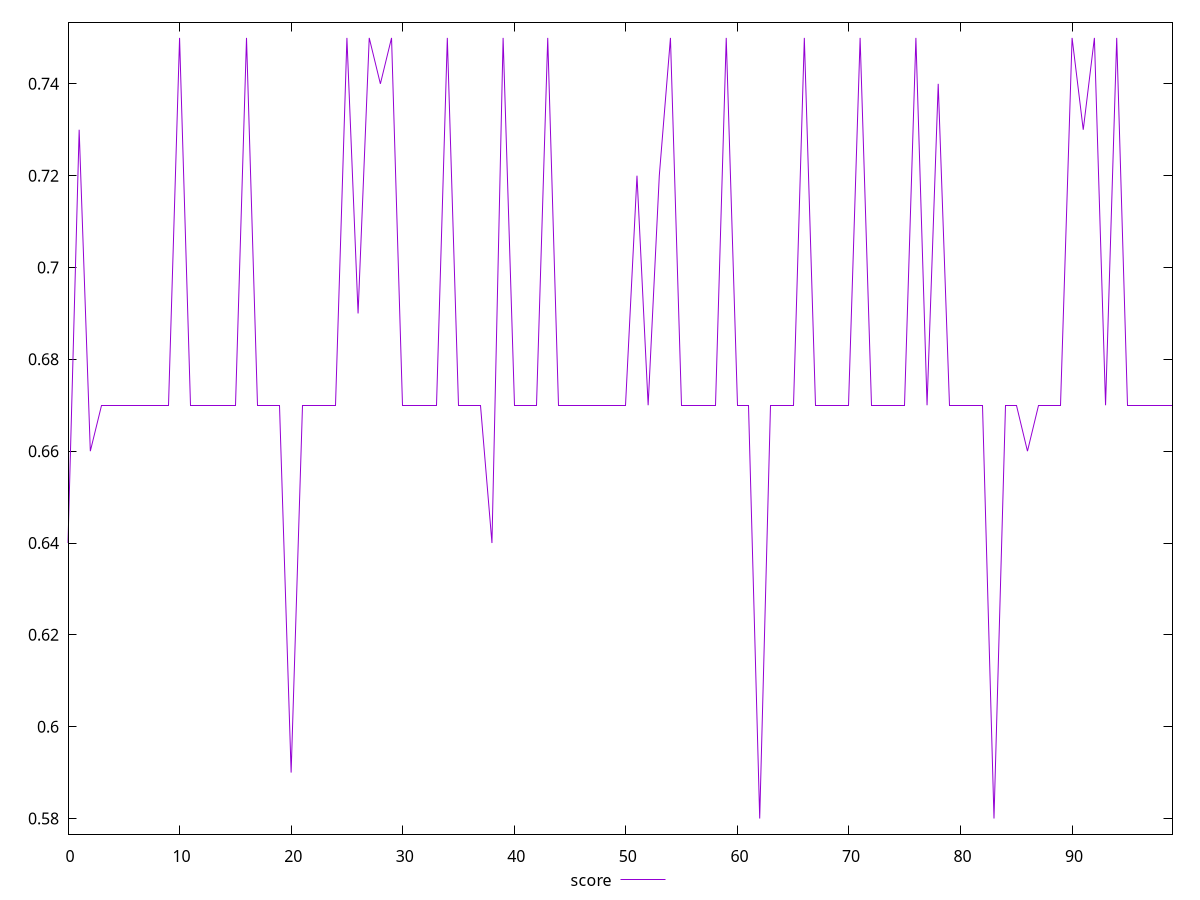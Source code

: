 reset

$score <<EOF
0 0.64
1 0.73
2 0.66
3 0.67
4 0.67
5 0.67
6 0.67
7 0.67
8 0.67
9 0.67
10 0.75
11 0.67
12 0.67
13 0.67
14 0.67
15 0.67
16 0.75
17 0.67
18 0.67
19 0.67
20 0.59
21 0.67
22 0.67
23 0.67
24 0.67
25 0.75
26 0.69
27 0.75
28 0.74
29 0.75
30 0.67
31 0.67
32 0.67
33 0.67
34 0.75
35 0.67
36 0.67
37 0.67
38 0.64
39 0.75
40 0.67
41 0.67
42 0.67
43 0.75
44 0.67
45 0.67
46 0.67
47 0.67
48 0.67
49 0.67
50 0.67
51 0.72
52 0.67
53 0.72
54 0.75
55 0.67
56 0.67
57 0.67
58 0.67
59 0.75
60 0.67
61 0.67
62 0.58
63 0.67
64 0.67
65 0.67
66 0.75
67 0.67
68 0.67
69 0.67
70 0.67
71 0.75
72 0.67
73 0.67
74 0.67
75 0.67
76 0.75
77 0.67
78 0.74
79 0.67
80 0.67
81 0.67
82 0.67
83 0.58
84 0.67
85 0.67
86 0.66
87 0.67
88 0.67
89 0.67
90 0.75
91 0.73
92 0.75
93 0.67
94 0.75
95 0.67
96 0.67
97 0.67
98 0.67
99 0.67
EOF

set key outside below
set xrange [0:99]
set yrange [0.5766:0.7534]
set trange [0.5766:0.7534]
set terminal svg size 640, 500 enhanced background rgb 'white'
set output "report_00019_2021-02-10T18-14-37.922Z//uses-webp-images/samples/pages/score/values.svg"

plot $score title "score" with line

reset
